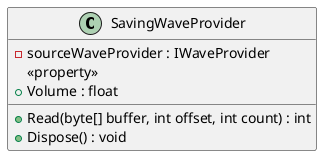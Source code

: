 @startuml
class SavingWaveProvider
{
    -sourceWaveProvider : IWaveProvider
    << property >>
    +Volume : float
    +Read(byte[] buffer, int offset, int count) : int
    +Dispose() : void
}
@enduml